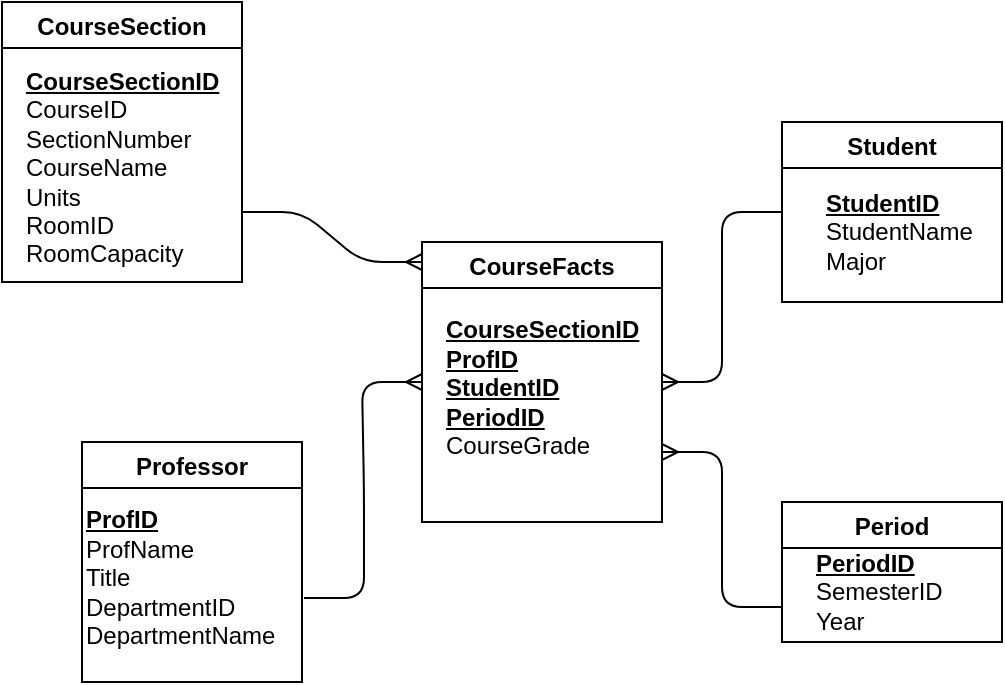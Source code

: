 <mxfile version="13.8.0" type="github">
  <diagram id="t-Mmstxlc7Xm2mfy3XAt" name="Page-1">
    <mxGraphModel dx="1662" dy="762" grid="1" gridSize="10" guides="1" tooltips="1" connect="1" arrows="1" fold="1" page="1" pageScale="1" pageWidth="827" pageHeight="1169" math="0" shadow="0">
      <root>
        <mxCell id="0" />
        <mxCell id="1" parent="0" />
        <mxCell id="Y8Ge55y2-l8mE33ceWih-7" value="CourseSection" style="swimlane;" parent="1" vertex="1">
          <mxGeometry x="110" y="50" width="120" height="140" as="geometry">
            <mxRectangle x="120" y="50" width="120" height="23" as="alternateBounds" />
          </mxGeometry>
        </mxCell>
        <mxCell id="Y8Ge55y2-l8mE33ceWih-8" value="&lt;u style=&quot;font-weight: bold&quot;&gt;CourseSectionID&lt;/u&gt;&lt;br&gt;&lt;div&gt;CourseID&lt;/div&gt;&lt;div&gt;SectionNumber&lt;/div&gt;&lt;div&gt;CourseName&lt;/div&gt;&lt;div&gt;Units&lt;/div&gt;&lt;div&gt;RoomID&lt;/div&gt;&lt;div&gt;RoomCapacity&lt;/div&gt;&lt;div&gt;&lt;br&gt;&lt;/div&gt;" style="text;html=1;align=left;verticalAlign=middle;resizable=0;points=[];autosize=1;" parent="Y8Ge55y2-l8mE33ceWih-7" vertex="1">
          <mxGeometry x="10" y="30" width="110" height="120" as="geometry" />
        </mxCell>
        <mxCell id="Y8Ge55y2-l8mE33ceWih-9" value="Professor" style="swimlane;" parent="1" vertex="1">
          <mxGeometry x="150" y="270" width="110" height="120" as="geometry" />
        </mxCell>
        <mxCell id="Y8Ge55y2-l8mE33ceWih-10" value="&lt;u style=&quot;font-weight: bold&quot;&gt;ProfID&lt;/u&gt;&lt;br&gt;&lt;div&gt;ProfName&lt;/div&gt;&lt;div&gt;&lt;span&gt;Title&lt;/span&gt;&lt;/div&gt;&lt;div&gt;&lt;span&gt;DepartmentID&lt;/span&gt;&lt;/div&gt;&lt;div&gt;DepartmentName&lt;/div&gt;&lt;div&gt;&lt;br&gt;&lt;/div&gt;" style="text;html=1;align=left;verticalAlign=middle;resizable=0;points=[];autosize=1;" parent="Y8Ge55y2-l8mE33ceWih-9" vertex="1">
          <mxGeometry y="30" width="110" height="90" as="geometry" />
        </mxCell>
        <mxCell id="Y8Ge55y2-l8mE33ceWih-13" value="Student" style="swimlane;" parent="1" vertex="1">
          <mxGeometry x="500" y="110" width="110" height="90" as="geometry" />
        </mxCell>
        <mxCell id="Y8Ge55y2-l8mE33ceWih-15" value="&lt;u style=&quot;font-weight: bold&quot;&gt;StudentID&lt;/u&gt;&lt;br&gt;StudentName&lt;br&gt;Major" style="text;html=1;align=left;verticalAlign=middle;resizable=0;points=[];autosize=1;" parent="Y8Ge55y2-l8mE33ceWih-13" vertex="1">
          <mxGeometry x="20" y="30" width="90" height="50" as="geometry" />
        </mxCell>
        <mxCell id="Y8Ge55y2-l8mE33ceWih-16" value="Period" style="swimlane;" parent="1" vertex="1">
          <mxGeometry x="500" y="300" width="110" height="70" as="geometry" />
        </mxCell>
        <mxCell id="Y8Ge55y2-l8mE33ceWih-17" value="&lt;u style=&quot;font-weight: bold&quot;&gt;PeriodID&lt;br&gt;&lt;/u&gt;SemesterID&lt;br&gt;Year" style="text;html=1;align=left;verticalAlign=middle;resizable=0;points=[];autosize=1;" parent="Y8Ge55y2-l8mE33ceWih-16" vertex="1">
          <mxGeometry x="15" y="20" width="80" height="50" as="geometry" />
        </mxCell>
        <mxCell id="Y8Ge55y2-l8mE33ceWih-18" value="" style="edgeStyle=entityRelationEdgeStyle;fontSize=12;html=1;endArrow=ERmany;entryX=0;entryY=0.5;entryDx=0;entryDy=0;exitX=1.009;exitY=0.533;exitDx=0;exitDy=0;exitPerimeter=0;" parent="1" source="Y8Ge55y2-l8mE33ceWih-10" target="Y8Ge55y2-l8mE33ceWih-24" edge="1">
          <mxGeometry width="100" height="100" relative="1" as="geometry">
            <mxPoint x="230" y="360" as="sourcePoint" />
            <mxPoint x="290" y="260" as="targetPoint" />
          </mxGeometry>
        </mxCell>
        <mxCell id="Y8Ge55y2-l8mE33ceWih-19" value="" style="edgeStyle=entityRelationEdgeStyle;fontSize=12;html=1;endArrow=ERmany;exitX=1;exitY=0.75;exitDx=0;exitDy=0;" parent="1" source="Y8Ge55y2-l8mE33ceWih-7" edge="1">
          <mxGeometry width="100" height="100" relative="1" as="geometry">
            <mxPoint x="250" y="180" as="sourcePoint" />
            <mxPoint x="320" y="180" as="targetPoint" />
          </mxGeometry>
        </mxCell>
        <mxCell id="Y8Ge55y2-l8mE33ceWih-24" value="CourseFacts" style="swimlane;" parent="1" vertex="1">
          <mxGeometry x="320" y="170" width="120" height="140" as="geometry" />
        </mxCell>
        <mxCell id="Y8Ge55y2-l8mE33ceWih-25" value="&lt;u style=&quot;font-weight: bold&quot;&gt;CourseSectionID&lt;br&gt;&lt;/u&gt;&lt;div&gt;&lt;b&gt;&lt;u&gt;ProfID&lt;/u&gt;&lt;/b&gt;&lt;/div&gt;&lt;div&gt;&lt;b&gt;&lt;u&gt;StudentID&lt;/u&gt;&lt;/b&gt;&lt;/div&gt;&lt;div&gt;&lt;b&gt;&lt;u&gt;PeriodID&lt;/u&gt;&lt;/b&gt;&lt;/div&gt;&lt;div&gt;CourseGrade&lt;/div&gt;&lt;div&gt;&lt;br&gt;&lt;/div&gt;" style="text;html=1;align=left;verticalAlign=middle;resizable=0;points=[];autosize=1;" parent="Y8Ge55y2-l8mE33ceWih-24" vertex="1">
          <mxGeometry x="10" y="35" width="110" height="90" as="geometry" />
        </mxCell>
        <mxCell id="Y8Ge55y2-l8mE33ceWih-26" value="" style="edgeStyle=entityRelationEdgeStyle;fontSize=12;html=1;endArrow=ERmany;exitX=0;exitY=0.75;exitDx=0;exitDy=0;entryX=1;entryY=0.75;entryDx=0;entryDy=0;" parent="1" source="Y8Ge55y2-l8mE33ceWih-16" target="Y8Ge55y2-l8mE33ceWih-24" edge="1">
          <mxGeometry width="100" height="100" relative="1" as="geometry">
            <mxPoint x="360" y="400" as="sourcePoint" />
            <mxPoint x="460" y="300" as="targetPoint" />
          </mxGeometry>
        </mxCell>
        <mxCell id="Y8Ge55y2-l8mE33ceWih-27" value="" style="edgeStyle=entityRelationEdgeStyle;fontSize=12;html=1;endArrow=ERmany;exitX=0;exitY=0.5;exitDx=0;exitDy=0;entryX=1;entryY=0.5;entryDx=0;entryDy=0;" parent="1" source="Y8Ge55y2-l8mE33ceWih-13" target="Y8Ge55y2-l8mE33ceWih-24" edge="1">
          <mxGeometry width="100" height="100" relative="1" as="geometry">
            <mxPoint x="350" y="170" as="sourcePoint" />
            <mxPoint x="440" y="250" as="targetPoint" />
          </mxGeometry>
        </mxCell>
      </root>
    </mxGraphModel>
  </diagram>
</mxfile>
